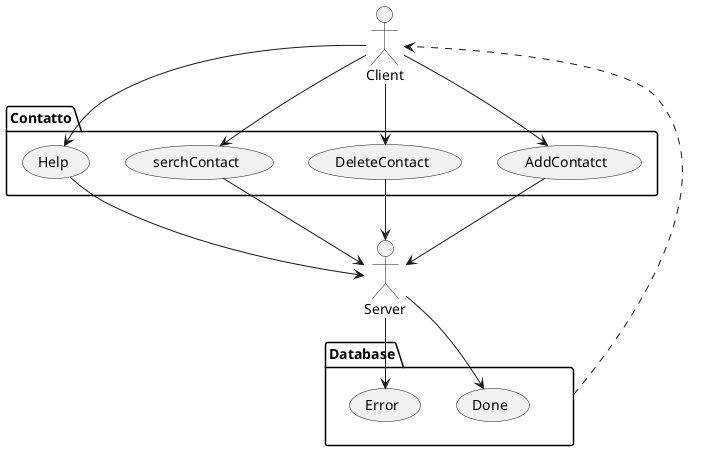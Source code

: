 @startuml USE_CASE_DIAGRAM
  :Client: 
  :Server:

  package Contatto{
    usecase "AddContatct" as UC1
    usecase "DeleteContact" as UC2
    usecase "serchContact" as UC3
    usecase "Help" as UC4
  }

  Client-->UC1
  Client-->UC2
  Client-->UC3
  Client-->UC4

  UC1-->Server
  UC2-->Server
  UC3-->Server
  UC4-->Server

  package Database{
    usecase "Done" as UC5
    usecase "Error" as UC6
  }

  Server-->UC5
  Server-->UC6
  Database ..>Client